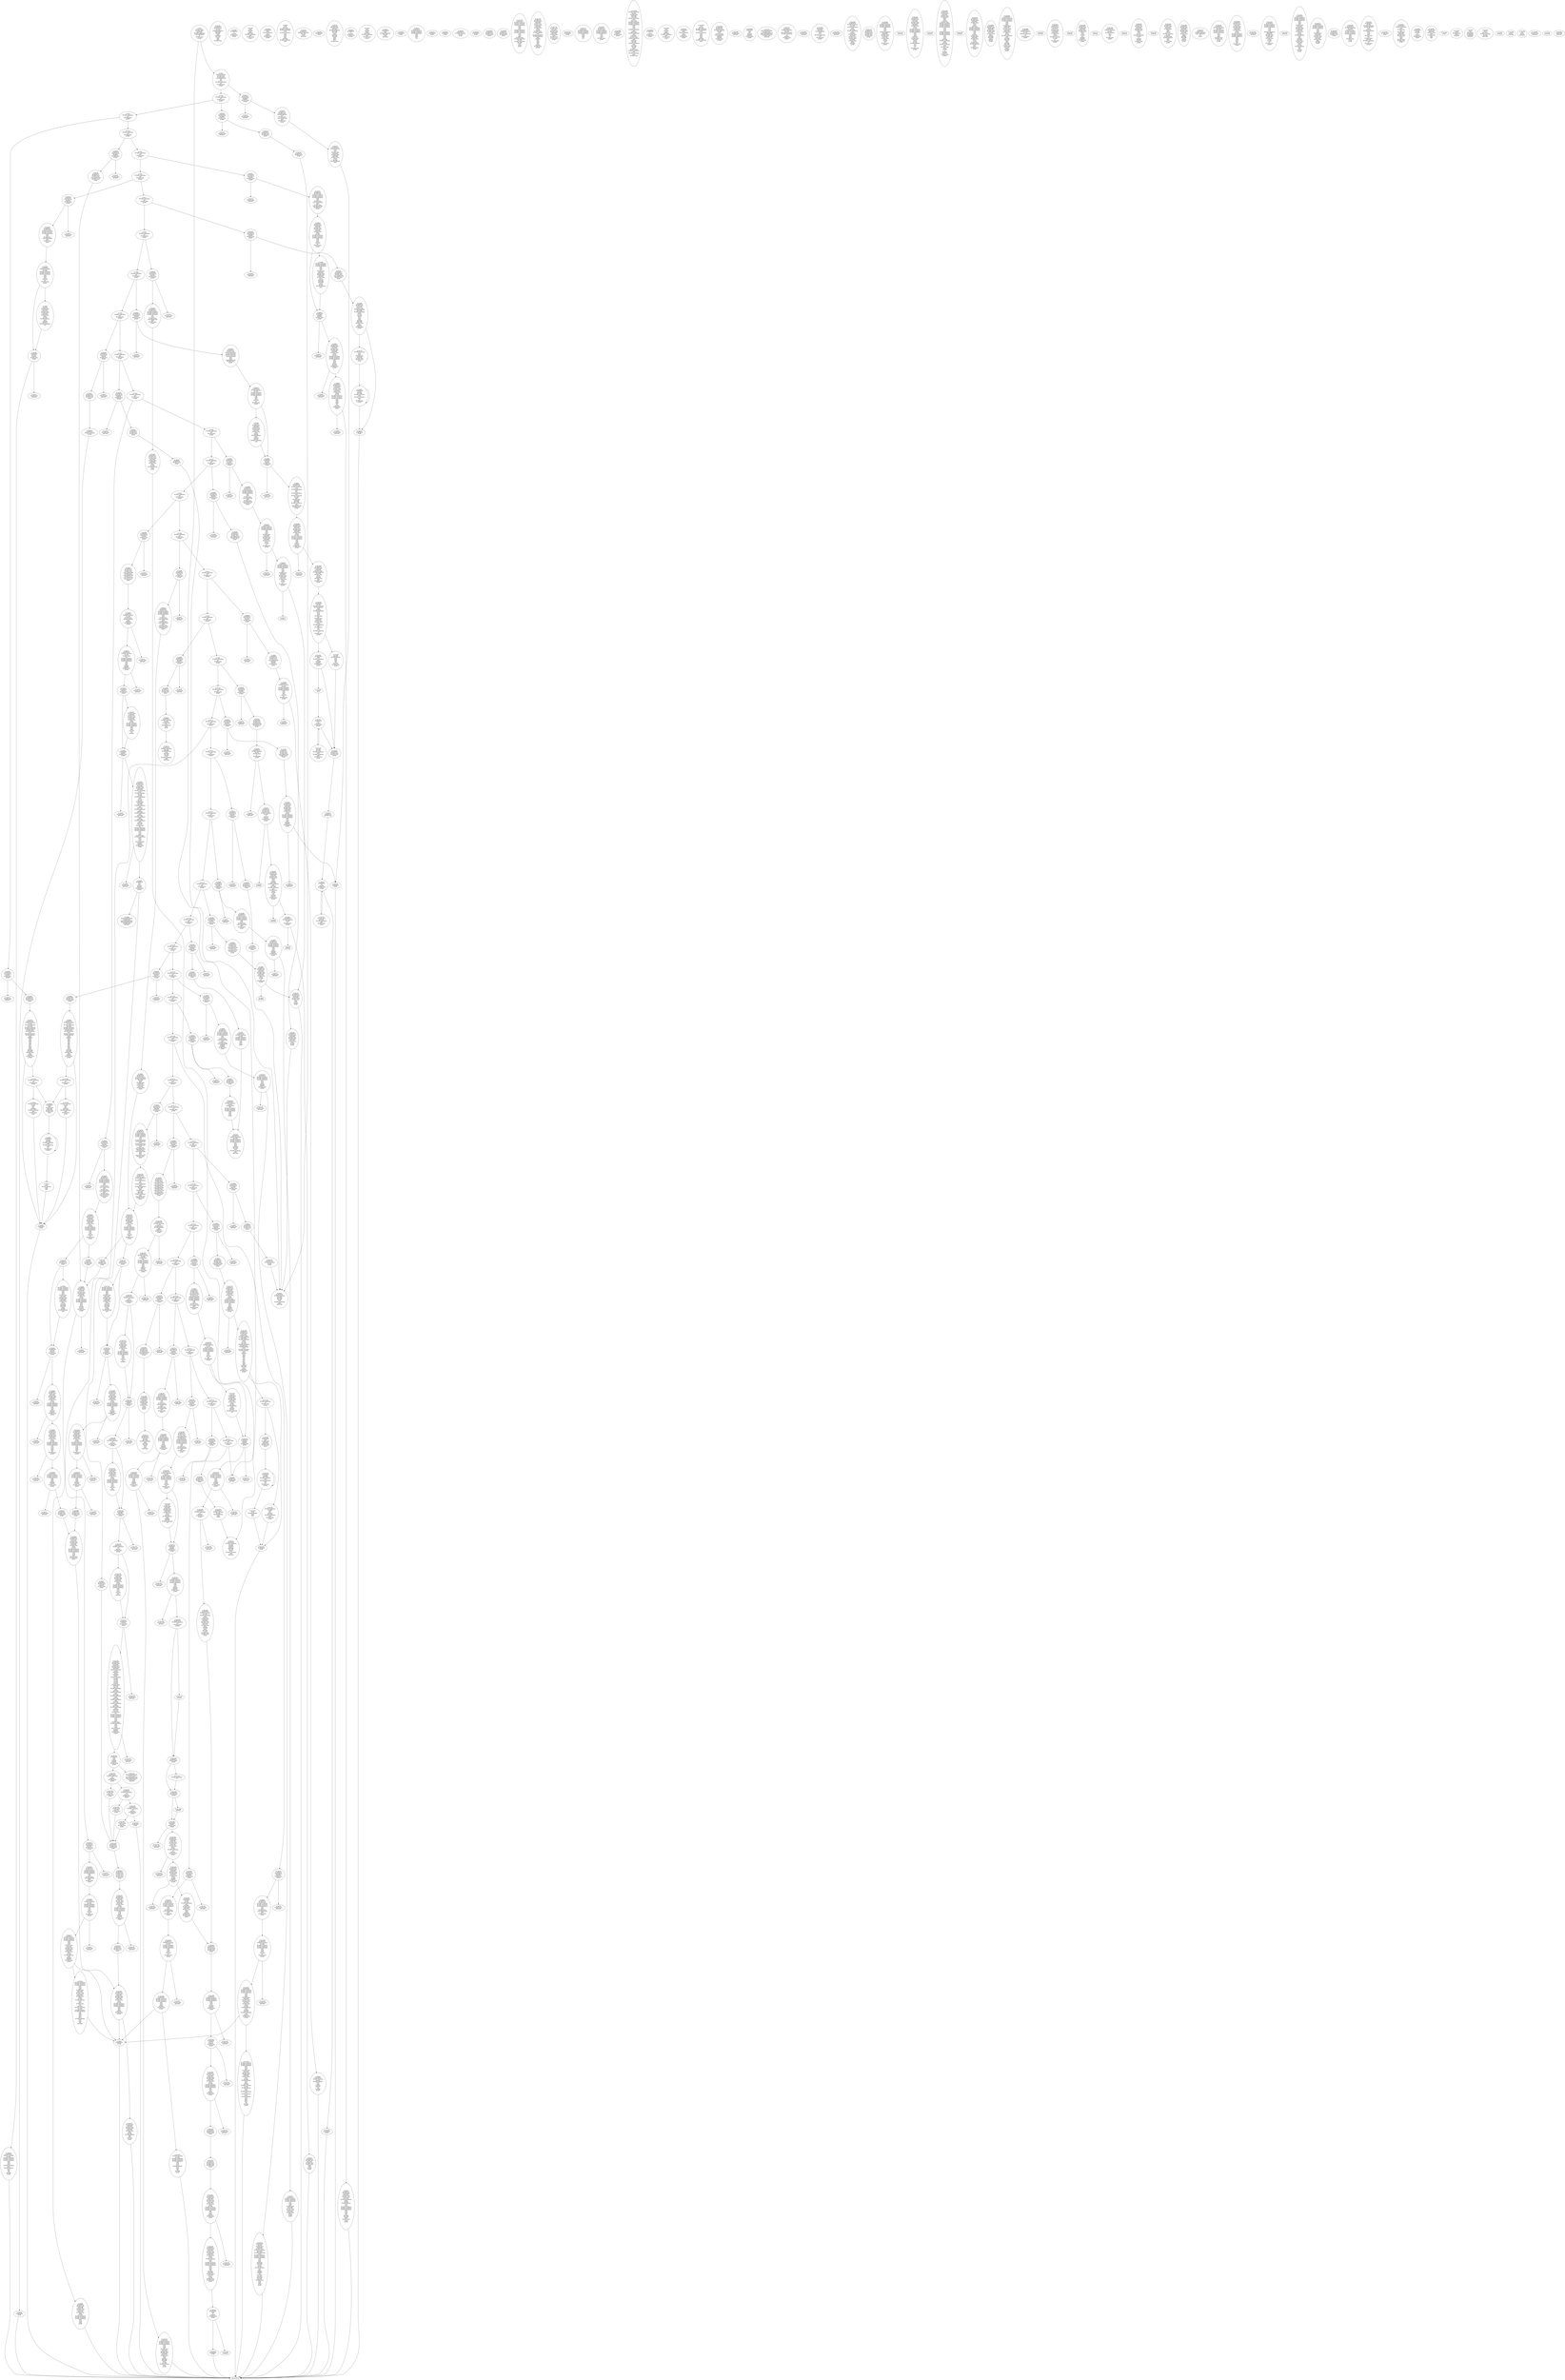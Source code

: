 /* Generated by GvGen v.1.0 (https://www.github.com/stricaud/gvgen) */

digraph G {
compound=true;
   node1 [label="[anywhere]"];
   node2 [label="# 0x0
PUSHX Data
PUSHX Data
MSTORE
PUSHX LogicData
CALLDATASIZE
LT
PUSHX Data
JUMPI
"];
   node3 [label="# 0xd
PUSHX BitData
PUSHX Data
PUSHX Data
CALLDATALOAD
DIV
AND
PUSHX LogicData
EQ
PUSHX Data
JUMPI
"];
   node4 [label="# 0x40
PUSHX LogicData
EQ
PUSHX Data
JUMPI
"];
   node5 [label="# 0x4b
PUSHX LogicData
EQ
PUSHX Data
JUMPI
"];
   node6 [label="# 0x56
PUSHX LogicData
EQ
PUSHX Data
JUMPI
"];
   node7 [label="# 0x61
PUSHX LogicData
EQ
PUSHX Data
JUMPI
"];
   node8 [label="# 0x6c
PUSHX LogicData
EQ
PUSHX Data
JUMPI
"];
   node9 [label="# 0x77
PUSHX LogicData
EQ
PUSHX Data
JUMPI
"];
   node10 [label="# 0x82
PUSHX LogicData
EQ
PUSHX Data
JUMPI
"];
   node11 [label="# 0x8d
PUSHX LogicData
EQ
PUSHX Data
JUMPI
"];
   node12 [label="# 0x98
PUSHX LogicData
EQ
PUSHX Data
JUMPI
"];
   node13 [label="# 0xa3
PUSHX LogicData
EQ
PUSHX Data
JUMPI
"];
   node14 [label="# 0xae
PUSHX LogicData
EQ
PUSHX Data
JUMPI
"];
   node15 [label="# 0xb9
PUSHX LogicData
EQ
PUSHX Data
JUMPI
"];
   node16 [label="# 0xc4
PUSHX LogicData
EQ
PUSHX Data
JUMPI
"];
   node17 [label="# 0xcf
PUSHX LogicData
EQ
PUSHX Data
JUMPI
"];
   node18 [label="# 0xda
PUSHX LogicData
EQ
PUSHX Data
JUMPI
"];
   node19 [label="# 0xe5
PUSHX LogicData
EQ
PUSHX Data
JUMPI
"];
   node20 [label="# 0xf0
PUSHX LogicData
EQ
PUSHX Data
JUMPI
"];
   node21 [label="# 0xfb
PUSHX LogicData
EQ
PUSHX Data
JUMPI
"];
   node22 [label="# 0x106
PUSHX LogicData
EQ
PUSHX Data
JUMPI
"];
   node23 [label="# 0x111
PUSHX LogicData
EQ
PUSHX Data
JUMPI
"];
   node24 [label="# 0x11c
PUSHX LogicData
EQ
PUSHX Data
JUMPI
"];
   node25 [label="# 0x127
PUSHX LogicData
EQ
PUSHX Data
JUMPI
"];
   node26 [label="# 0x132
PUSHX LogicData
EQ
PUSHX Data
JUMPI
"];
   node27 [label="# 0x13d
PUSHX LogicData
EQ
PUSHX Data
JUMPI
"];
   node28 [label="# 0x148
PUSHX LogicData
EQ
PUSHX Data
JUMPI
"];
   node29 [label="# 0x153
PUSHX LogicData
EQ
PUSHX Data
JUMPI
"];
   node30 [label="# 0x15e
PUSHX LogicData
EQ
PUSHX Data
JUMPI
"];
   node31 [label="# 0x169
PUSHX LogicData
EQ
PUSHX Data
JUMPI
"];
   node32 [label="# 0x174
PUSHX LogicData
EQ
PUSHX Data
JUMPI
"];
   node33 [label="# 0x17f
PUSHX LogicData
EQ
PUSHX Data
JUMPI
"];
   node34 [label="# 0x18a
PUSHX LogicData
EQ
PUSHX Data
JUMPI
"];
   node35 [label="# 0x195
PUSHX LogicData
EQ
PUSHX Data
JUMPI
"];
   node36 [label="# 0x1a0
PUSHX LogicData
EQ
PUSHX Data
JUMPI
"];
   node37 [label="# 0x1ab
PUSHX LogicData
EQ
PUSHX Data
JUMPI
"];
   node38 [label="# 0x1b6
PUSHX LogicData
EQ
PUSHX Data
JUMPI
"];
   node39 [label="# 0x1c1
PUSHX LogicData
EQ
PUSHX Data
JUMPI
"];
   node40 [label="# 0x1cc
PUSHX LogicData
EQ
PUSHX Data
JUMPI
"];
   node41 [label="# 0x1d7
PUSHX LogicData
EQ
PUSHX Data
JUMPI
"];
   node42 [label="# 0x1e2
JUMPDEST
PUSHX Data
REVERT
"];
   node43 [label="# 0x1e7
JUMPDEST
CALLVALUE
ISZERO
PUSHX Data
JUMPI
"];
   node44 [label="# 0x1ef
PUSHX Data
REVERT
"];
   node45 [label="# 0x1f3
JUMPDEST
PUSHX Data
PUSHX BitData
NOT
PUSHX Data
CALLDATALOAD
AND
PUSHX Data
JUMP
"];
   node46 [label="# 0x21e
JUMPDEST
PUSHX MemData
MLOAD
ISZERO
ISZERO
MSTORE
MLOAD
SUB
PUSHX ArithData
ADD
RETURN
"];
   node47 [label="# 0x232
JUMPDEST
CALLVALUE
ISZERO
PUSHX Data
JUMPI
"];
   node48 [label="# 0x23a
PUSHX Data
REVERT
"];
   node49 [label="# 0x23e
JUMPDEST
PUSHX Data
PUSHX Data
JUMP
"];
   node50 [label="# 0x247
JUMPDEST
PUSHX MemData
MLOAD
MSTORE
MLOAD
SUB
PUSHX ArithData
ADD
RETURN
"];
   node51 [label="# 0x259
JUMPDEST
CALLVALUE
ISZERO
PUSHX Data
JUMPI
"];
   node52 [label="# 0x261
PUSHX Data
REVERT
"];
   node53 [label="# 0x265
JUMPDEST
PUSHX Data
PUSHX Data
JUMP
"];
   node54 [label="# 0x26e
JUMPDEST
PUSHX Data
MLOAD
PUSHX ArithData
MSTORE
MLOAD
ADD
MSTORE
MLOAD
ADD
ADD
PUSHX Data
"];
   node55 [label="# 0x290
JUMPDEST
LT
ISZERO
PUSHX Data
JUMPI
"];
   node56 [label="# 0x299
ADD
MLOAD
ADD
MSTORE
PUSHX ArithData
ADD
PUSHX Data
JUMP
"];
   node57 [label="# 0x2a8
JUMPDEST
ADD
PUSHX BitData
AND
ISZERO
PUSHX Data
JUMPI
"];
   node58 [label="# 0x2bc
SUB
MLOAD
PUSHX ArithData
PUSHX ArithData
SUB
PUSHX ArithData
EXP
SUB
NOT
AND
MSTORE
PUSHX ArithData
ADD
"];
   node59 [label="# 0x2d5
JUMPDEST
PUSHX MemData
MLOAD
SUB
RETURN
"];
   node60 [label="# 0x2e3
JUMPDEST
CALLVALUE
ISZERO
PUSHX Data
JUMPI
"];
   node61 [label="# 0x2eb
PUSHX Data
REVERT
"];
   node62 [label="# 0x2ef
JUMPDEST
PUSHX Data
PUSHX Data
CALLDATALOAD
PUSHX Data
JUMP
"];
   node63 [label="# 0x2fb
JUMPDEST
PUSHX MemData
MLOAD
PUSHX ArithData
PUSHX ArithData
PUSHX ArithData
EXP
SUB
AND
MSTORE
MLOAD
SUB
PUSHX ArithData
ADD
RETURN
"];
   node64 [label="# 0x317
JUMPDEST
CALLVALUE
ISZERO
PUSHX Data
JUMPI
"];
   node65 [label="# 0x31f
PUSHX Data
REVERT
"];
   node66 [label="# 0x323
JUMPDEST
PUSHX Data
PUSHX ArithData
PUSHX ArithData
PUSHX ArithData
EXP
SUB
PUSHX Data
CALLDATALOAD
AND
PUSHX Data
CALLDATALOAD
PUSHX Data
JUMP
"];
   node67 [label="# 0x33b
JUMPDEST
STOP
"];
   node68 [label="# 0x33d
JUMPDEST
CALLVALUE
ISZERO
PUSHX Data
JUMPI
"];
   node69 [label="# 0x345
PUSHX Data
REVERT
"];
   node70 [label="# 0x349
JUMPDEST
PUSHX Data
PUSHX ArithData
PUSHX ArithData
PUSHX ArithData
EXP
SUB
PUSHX Data
CALLDATALOAD
AND
PUSHX Data
JUMP
"];
   node71 [label="# 0x35e
JUMPDEST
CALLVALUE
ISZERO
PUSHX Data
JUMPI
"];
   node72 [label="# 0x366
PUSHX Data
REVERT
"];
   node73 [label="# 0x36a
JUMPDEST
PUSHX Data
PUSHX Data
CALLDATALOAD
PUSHX Data
JUMP
"];
   node74 [label="# 0x376
JUMPDEST
PUSHX Data
MLOAD
PUSHX ArithData
MSTORE
MLOAD
ADD
MSTORE
MLOAD
ADD
ADD
MUL
PUSHX Data
"];
   node75 [label="# 0x39a
JUMPDEST
LT
ISZERO
PUSHX Data
JUMPI
"];
   node76 [label="# 0x3a3
ADD
MLOAD
ADD
MSTORE
PUSHX ArithData
ADD
PUSHX Data
JUMP
"];
   node77 [label="# 0x3b2
JUMPDEST
ADD
PUSHX MemData
MLOAD
SUB
RETURN
"];
   node78 [label="# 0x3c6
JUMPDEST
CALLVALUE
ISZERO
PUSHX Data
JUMPI
"];
   node79 [label="# 0x3ce
PUSHX Data
REVERT
"];
   node80 [label="# 0x3d2
JUMPDEST
PUSHX Data
PUSHX ArithData
PUSHX ArithData
PUSHX ArithData
EXP
SUB
PUSHX Data
CALLDATALOAD
AND
PUSHX Data
JUMP
"];
   node81 [label="# 0x3e7
JUMPDEST
CALLVALUE
ISZERO
PUSHX Data
JUMPI
"];
   node82 [label="# 0x3ef
PUSHX Data
REVERT
"];
   node83 [label="# 0x3f3
JUMPDEST
PUSHX Data
PUSHX ArithData
CALLDATALOAD
PUSHX ArithData
CALLDATALOAD
ADD
ADD
CALLDATALOAD
PUSHX Data
JUMP
"];
   node84 [label="# 0x40b
JUMPDEST
CALLVALUE
ISZERO
PUSHX Data
JUMPI
"];
   node85 [label="# 0x413
PUSHX Data
REVERT
"];
   node86 [label="# 0x417
JUMPDEST
PUSHX Data
PUSHX Data
JUMP
"];
   node87 [label="# 0x420
JUMPDEST
CALLVALUE
ISZERO
PUSHX Data
JUMPI
"];
   node88 [label="# 0x428
PUSHX Data
REVERT
"];
   node89 [label="# 0x42c
JUMPDEST
PUSHX Data
PUSHX Data
JUMP
"];
   node90 [label="# 0x435
JUMPDEST
CALLVALUE
ISZERO
PUSHX Data
JUMPI
"];
   node91 [label="# 0x43d
PUSHX Data
REVERT
"];
   node92 [label="# 0x441
JUMPDEST
PUSHX Data
PUSHX ArithData
PUSHX ArithData
PUSHX ArithData
EXP
SUB
PUSHX Data
CALLDATALOAD
AND
PUSHX Data
CALLDATALOAD
AND
PUSHX Data
CALLDATALOAD
PUSHX Data
JUMP
"];
   node93 [label="# 0x45f
JUMPDEST
CALLVALUE
ISZERO
PUSHX Data
JUMPI
"];
   node94 [label="# 0x467
PUSHX Data
REVERT
"];
   node95 [label="# 0x46b
JUMPDEST
PUSHX Data
PUSHX ArithData
PUSHX ArithData
PUSHX ArithData
EXP
SUB
PUSHX Data
CALLDATALOAD
AND
PUSHX Data
CALLDATALOAD
PUSHX Data
JUMP
"];
   node96 [label="# 0x483
JUMPDEST
CALLVALUE
ISZERO
PUSHX Data
JUMPI
"];
   node97 [label="# 0x48b
PUSHX Data
REVERT
"];
   node98 [label="# 0x48f
JUMPDEST
PUSHX Data
PUSHX Data
CALLDATALOAD
PUSHX Data
JUMP
"];
   node99 [label="# 0x49b
JUMPDEST
CALLVALUE
ISZERO
PUSHX Data
JUMPI
"];
   node100 [label="# 0x4a3
PUSHX Data
REVERT
"];
   node101 [label="# 0x4a7
JUMPDEST
PUSHX Data
PUSHX Data
CALLDATALOAD
PUSHX Data
CALLDATALOAD
PUSHX Data
CALLDATALOAD
PUSHX Data
JUMP
"];
   node102 [label="# 0x4b9
JUMPDEST
CALLVALUE
ISZERO
PUSHX Data
JUMPI
"];
   node103 [label="# 0x4c1
PUSHX Data
REVERT
"];
   node104 [label="# 0x4c5
JUMPDEST
PUSHX Data
PUSHX ArithData
PUSHX ArithData
PUSHX ArithData
EXP
SUB
PUSHX Data
CALLDATALOAD
AND
PUSHX Data
CALLDATALOAD
AND
PUSHX Data
CALLDATALOAD
PUSHX Data
JUMP
"];
   node105 [label="# 0x4e3
JUMPDEST
CALLVALUE
ISZERO
PUSHX Data
JUMPI
"];
   node106 [label="# 0x4eb
PUSHX Data
REVERT
"];
   node107 [label="# 0x4ef
JUMPDEST
PUSHX Data
PUSHX Data
CALLDATALOAD
ISZERO
ISZERO
PUSHX Data
JUMP
"];
   node108 [label="# 0x4fd
JUMPDEST
CALLVALUE
ISZERO
PUSHX Data
JUMPI
"];
   node109 [label="# 0x505
PUSHX Data
REVERT
"];
   node110 [label="# 0x509
JUMPDEST
PUSHX Data
PUSHX Data
JUMP
"];
   node111 [label="# 0x512
JUMPDEST
PUSHX MemData
MLOAD
PUSHX BitData
AND
MSTORE
MLOAD
SUB
PUSHX ArithData
ADD
RETURN
"];
   node112 [label="# 0x529
JUMPDEST
CALLVALUE
ISZERO
PUSHX Data
JUMPI
"];
   node113 [label="# 0x531
PUSHX Data
REVERT
"];
   node114 [label="# 0x535
JUMPDEST
PUSHX Data
PUSHX Data
CALLDATALOAD
PUSHX Data
JUMP
"];
   node115 [label="# 0x541
JUMPDEST
CALLVALUE
ISZERO
PUSHX Data
JUMPI
"];
   node116 [label="# 0x549
PUSHX Data
REVERT
"];
   node117 [label="# 0x54d
JUMPDEST
PUSHX Data
PUSHX Data
CALLDATALOAD
PUSHX Data
JUMP
"];
   node118 [label="# 0x559
JUMPDEST
CALLVALUE
ISZERO
PUSHX Data
JUMPI
"];
   node119 [label="# 0x561
PUSHX Data
REVERT
"];
   node120 [label="# 0x565
JUMPDEST
PUSHX Data
PUSHX ArithData
PUSHX ArithData
PUSHX ArithData
EXP
SUB
PUSHX Data
CALLDATALOAD
AND
PUSHX Data
JUMP
"];
   node121 [label="# 0x57a
JUMPDEST
CALLVALUE
ISZERO
PUSHX Data
JUMPI
"];
   node122 [label="# 0x582
PUSHX Data
REVERT
"];
   node123 [label="# 0x586
JUMPDEST
PUSHX Data
PUSHX Data
JUMP
"];
   node124 [label="# 0x58f
JUMPDEST
CALLVALUE
ISZERO
PUSHX Data
JUMPI
"];
   node125 [label="# 0x597
PUSHX Data
REVERT
"];
   node126 [label="# 0x59b
JUMPDEST
PUSHX Data
PUSHX ArithData
PUSHX ArithData
PUSHX ArithData
EXP
SUB
PUSHX Data
CALLDATALOAD
AND
PUSHX Data
JUMP
"];
   node127 [label="# 0x5b0
JUMPDEST
CALLVALUE
ISZERO
PUSHX Data
JUMPI
"];
   node128 [label="# 0x5b8
PUSHX Data
REVERT
"];
   node129 [label="# 0x5bc
JUMPDEST
PUSHX Data
PUSHX Data
CALLDATALOAD
PUSHX Data
CALLDATALOAD
PUSHX Data
JUMP
"];
   node130 [label="# 0x5cb
JUMPDEST
CALLVALUE
ISZERO
PUSHX Data
JUMPI
"];
   node131 [label="# 0x5d3
PUSHX Data
REVERT
"];
   node132 [label="# 0x5d7
JUMPDEST
PUSHX Data
PUSHX Data
JUMP
"];
   node133 [label="# 0x5e0
JUMPDEST
CALLVALUE
ISZERO
PUSHX Data
JUMPI
"];
   node134 [label="# 0x5e8
PUSHX Data
REVERT
"];
   node135 [label="# 0x5ec
JUMPDEST
PUSHX Data
PUSHX Data
JUMP
"];
   node136 [label="# 0x5f5
JUMPDEST
CALLVALUE
ISZERO
PUSHX Data
JUMPI
"];
   node137 [label="# 0x5fd
PUSHX Data
REVERT
"];
   node138 [label="# 0x601
JUMPDEST
PUSHX Data
PUSHX ArithData
PUSHX ArithData
PUSHX ArithData
EXP
SUB
PUSHX Data
CALLDATALOAD
AND
PUSHX Data
CALLDATALOAD
ISZERO
ISZERO
PUSHX Data
JUMP
"];
   node139 [label="# 0x61b
JUMPDEST
CALLVALUE
ISZERO
PUSHX Data
JUMPI
"];
   node140 [label="# 0x623
PUSHX Data
REVERT
"];
   node141 [label="# 0x627
JUMPDEST
PUSHX Data
PUSHX Data
JUMP
"];
   node142 [label="# 0x630
JUMPDEST
CALLVALUE
ISZERO
PUSHX Data
JUMPI
"];
   node143 [label="# 0x638
PUSHX Data
REVERT
"];
   node144 [label="# 0x63c
JUMPDEST
PUSHX Data
PUSHX ArithData
PUSHX ArithData
PUSHX ArithData
EXP
SUB
PUSHX Data
CALLDATALOAD
AND
PUSHX Data
JUMP
"];
   node145 [label="# 0x651
JUMPDEST
CALLVALUE
ISZERO
PUSHX Data
JUMPI
"];
   node146 [label="# 0x659
PUSHX Data
REVERT
"];
   node147 [label="# 0x65d
JUMPDEST
PUSHX Data
PUSHX ArithData
PUSHX ArithData
PUSHX ArithData
EXP
SUB
PUSHX ArithData
CALLDATALOAD
AND
PUSHX ArithData
CALLDATALOAD
AND
PUSHX Data
CALLDATALOAD
PUSHX Data
CALLDATALOAD
ADD
ADD
CALLDATALOAD
PUSHX Data
JUMP
"];
   node148 [label="# 0x68a
JUMPDEST
CALLVALUE
ISZERO
PUSHX Data
JUMPI
"];
   node149 [label="# 0x692
PUSHX Data
REVERT
"];
   node150 [label="# 0x696
JUMPDEST
PUSHX Data
PUSHX Data
CALLDATALOAD
PUSHX Data
CALLDATALOAD
PUSHX Data
CALLDATALOAD
PUSHX Data
CALLDATALOAD
PUSHX Data
CALLDATALOAD
PUSHX Data
JUMP
"];
   node151 [label="# 0x6ae
JUMPDEST
CALLVALUE
ISZERO
PUSHX Data
JUMPI
"];
   node152 [label="# 0x6b6
PUSHX Data
REVERT
"];
   node153 [label="# 0x6ba
JUMPDEST
PUSHX Data
PUSHX Data
JUMP
"];
   node154 [label="# 0x6c3
JUMPDEST
CALLVALUE
ISZERO
PUSHX Data
JUMPI
"];
   node155 [label="# 0x6cb
PUSHX Data
REVERT
"];
   node156 [label="# 0x6cf
JUMPDEST
PUSHX Data
PUSHX Data
CALLDATALOAD
PUSHX Data
JUMP
"];
   node157 [label="# 0x6db
JUMPDEST
CALLVALUE
ISZERO
PUSHX Data
JUMPI
"];
   node158 [label="# 0x6e3
PUSHX Data
REVERT
"];
   node159 [label="# 0x6e7
JUMPDEST
PUSHX Data
PUSHX Data
CALLDATALOAD
PUSHX Data
CALLDATALOAD
PUSHX ArithData
PUSHX ArithData
PUSHX ArithData
EXP
SUB
PUSHX Data
CALLDATALOAD
AND
PUSHX Data
JUMP
"];
   node160 [label="# 0x702
JUMPDEST
CALLVALUE
ISZERO
PUSHX Data
JUMPI
"];
   node161 [label="# 0x70a
PUSHX Data
REVERT
"];
   node162 [label="# 0x70e
JUMPDEST
PUSHX Data
PUSHX Data
CALLDATALOAD
PUSHX Data
JUMP
"];
   node163 [label="# 0x71a
JUMPDEST
PUSHX Data
MLOAD
MSTORE
PUSHX ArithData
ADD
MSTORE
MLOAD
SUB
ADD
RETURN
"];
   node164 [label="# 0x733
JUMPDEST
CALLVALUE
ISZERO
PUSHX Data
JUMPI
"];
   node165 [label="# 0x73b
PUSHX Data
REVERT
"];
   node166 [label="# 0x73f
JUMPDEST
PUSHX Data
PUSHX ArithData
PUSHX ArithData
PUSHX ArithData
EXP
SUB
PUSHX Data
CALLDATALOAD
AND
PUSHX Data
CALLDATALOAD
AND
PUSHX Data
JUMP
"];
   node167 [label="# 0x75a
JUMPDEST
CALLVALUE
ISZERO
PUSHX Data
JUMPI
"];
   node168 [label="# 0x762
PUSHX Data
REVERT
"];
   node169 [label="# 0x766
JUMPDEST
PUSHX Data
PUSHX Data
CALLDATALOAD
PUSHX Data
CALLDATALOAD
PUSHX ArithData
PUSHX ArithData
PUSHX ArithData
EXP
SUB
PUSHX Data
CALLDATALOAD
AND
PUSHX Data
JUMP
"];
   node170 [label="# 0x781
JUMPDEST
CALLVALUE
ISZERO
PUSHX Data
JUMPI
"];
   node171 [label="# 0x789
PUSHX Data
REVERT
"];
   node172 [label="# 0x78d
JUMPDEST
PUSHX Data
PUSHX Data
JUMP
"];
   node173 [label="# 0x796
JUMPDEST
CALLVALUE
ISZERO
PUSHX Data
JUMPI
"];
   node174 [label="# 0x79e
PUSHX Data
REVERT
"];
   node175 [label="# 0x7a2
JUMPDEST
PUSHX Data
PUSHX ArithData
PUSHX ArithData
PUSHX ArithData
EXP
SUB
PUSHX Data
CALLDATALOAD
AND
PUSHX Data
JUMP
"];
   node176 [label="# 0x7b7
JUMPDEST
PUSHX BitData
NOT
AND
PUSHX Data
MSTORE
PUSHX Data
MSTORE
PUSHX Data
SHA3
SLOAD
PUSHX BitData
AND
"];
   node177 [label="# 0x7ea
JUMPDEST
JUMP
"];
   node178 [label="# 0x7ef
JUMPDEST
PUSHX Data
JUMP
"];
   node179 [label="# 0x7f5
JUMPDEST
PUSHX StorData
SLOAD
PUSHX MemData
MLOAD
PUSHX ArithData
PUSHX ArithData
PUSHX Data
PUSHX BitData
NOT
PUSHX ArithData
PUSHX BitData
AND
ISZERO
MUL
ADD
AND
DIV
ADD
DIV
MUL
ADD
ADD
MSTORE
MSTORE
PUSHX Data
ADD
ISZERO
PUSHX Data
JUMPI
"];
   node180 [label="# 0x83b
PUSHX LogicData
LT
PUSHX Data
JUMPI
"];
   node181 [label="# 0x843
PUSHX ArithData
SLOAD
DIV
MUL
MSTORE
PUSHX ArithData
ADD
PUSHX Data
JUMP
"];
   node182 [label="# 0x856
JUMPDEST
ADD
PUSHX Data
MSTORE
PUSHX Data
PUSHX Data
SHA3
"];
   node183 [label="# 0x864
JUMPDEST
SLOAD
MSTORE
PUSHX ArithData
ADD
PUSHX ArithData
ADD
GT
PUSHX Data
JUMPI
"];
   node184 [label="# 0x878
SUB
PUSHX BitData
AND
ADD
"];
   node185 [label="# 0x881
JUMPDEST
JUMP
"];
   node186 [label="# 0x88b
JUMPDEST
PUSHX Data
MSTORE
PUSHX Data
PUSHX Data
MSTORE
PUSHX Data
SHA3
SLOAD
PUSHX ArithData
PUSHX ArithData
PUSHX ArithData
EXP
SUB
AND
ISZERO
ISZERO
PUSHX Data
JUMPI
"];
   node187 [label="# 0x8ac
PUSHX Data
REVERT
"];
   node188 [label="# 0x8b0
JUMPDEST
PUSHX Data
MSTORE
PUSHX Data
PUSHX Data
MSTORE
PUSHX Data
SHA3
SLOAD
PUSHX ArithData
PUSHX ArithData
PUSHX ArithData
EXP
SUB
AND
JUMP
"];
   node189 [label="# 0x8cd
JUMPDEST
PUSHX Data
MSTORE
PUSHX Data
PUSHX Data
MSTORE
PUSHX Data
SHA3
SLOAD
PUSHX ArithData
PUSHX ArithData
PUSHX ArithData
EXP
SUB
AND
CALLER
EQ
PUSHX Data
JUMPI
"];
   node190 [label="# 0x8f0
PUSHX ArithData
PUSHX ArithData
PUSHX ArithData
EXP
SUB
AND
PUSHX Data
MSTORE
PUSHX Data
PUSHX Data
MSTORE
PUSHX Data
SHA3
CALLER
MSTORE
MSTORE
SHA3
SLOAD
PUSHX BitData
AND
"];
   node191 [label="# 0x918
JUMPDEST
ISZERO
ISZERO
PUSHX Data
JUMPI
"];
   node192 [label="# 0x91f
PUSHX Data
REVERT
"];
   node193 [label="# 0x923
JUMPDEST
PUSHX Data
MSTORE
PUSHX Data
PUSHX Data
MSTORE
PUSHX Data
SHA3
SLOAD
PUSHX ArithData
PUSHX ArithData
PUSHX ArithData
EXP
SUB
AND
ISZERO
ISZERO
PUSHX Data
JUMPI
"];
   node194 [label="# 0x944
PUSHX Data
REVERT
"];
   node195 [label="# 0x948
JUMPDEST
PUSHX Data
MSTORE
PUSHX Data
PUSHX Data
MSTORE
PUSHX Data
SHA3
SLOAD
PUSHX ArithData
PUSHX ArithData
PUSHX ArithData
EXP
SUB
AND
AND
EQ
ISZERO
PUSHX Data
JUMPI
"];
   node196 [label="# 0x96e
PUSHX Data
REVERT
"];
   node197 [label="# 0x972
JUMPDEST
PUSHX Data
MSTORE
PUSHX Data
PUSHX Data
MSTORE
PUSHX MemData
SHA3
SLOAD
PUSHX BitData
NOT
AND
PUSHX ArithData
PUSHX ArithData
PUSHX ArithData
EXP
SUB
AND
OR
SSTORE
MLOAD
AND
PUSHX Data
LOGX
JUMP
"];
   node198 [label="# 0x9de
JUMPDEST
PUSHX StorData
SLOAD
PUSHX ArithData
PUSHX ArithData
PUSHX ArithData
EXP
SUB
AND
CALLER
EQ
PUSHX Data
JUMPI
"];
   node199 [label="# 0x9f2
CALLER
PUSHX Data
MSTORE
PUSHX Data
PUSHX Data
MSTORE
PUSHX Data
SHA3
SLOAD
PUSHX BitData
AND
ISZERO
ISZERO
PUSHX LogicData
EQ
"];
   node200 [label="# 0xa0b
JUMPDEST
ISZERO
ISZERO
PUSHX Data
JUMPI
"];
   node201 [label="# 0xa12
PUSHX Data
REVERT
"];
   node202 [label="# 0xa16
JUMPDEST
PUSHX StorData
SLOAD
PUSHX ArithData
PUSHX ArithData
PUSHX ArithData
EXP
SUB
AND
PUSHX ArithData
MUL
PUSHX BitData
NOT
AND
OR
SSTORE
JUMP
"];
   node203 [label="# 0xa4b
JUMPDEST
PUSHX Data
MSTORE
PUSHX Data
PUSHX ArithData
MSTORE
PUSHX MemData
SHA3
SLOAD
MLOAD
MUL
ADD
ADD
MSTORE
MSTORE
PUSHX Data
ADD
ISZERO
PUSHX Data
JUMPI
"];
   node204 [label="# 0xa7d
PUSHX ArithData
MUL
ADD
PUSHX Data
MSTORE
PUSHX Data
PUSHX Data
SHA3
"];
   node205 [label="# 0xa8d
JUMPDEST
SLOAD
MSTORE
PUSHX ArithData
ADD
PUSHX ArithData
ADD
GT
PUSHX Data
JUMPI
"];
   node206 [label="# 0xaa1
JUMPDEST
JUMP
"];
   node207 [label="# 0xaad
JUMPDEST
PUSHX Data
PUSHX Data
MSTORE
PUSHX Data
MSTORE
PUSHX Data
SHA3
SLOAD
PUSHX BitData
AND
JUMP
"];
   node208 [label="# 0xac2
JUMPDEST
PUSHX StorData
SLOAD
PUSHX ArithData
PUSHX ArithData
PUSHX ArithData
EXP
SUB
AND
CALLER
EQ
PUSHX Data
JUMPI
"];
   node209 [label="# 0xad6
CALLER
PUSHX Data
MSTORE
PUSHX Data
PUSHX Data
MSTORE
PUSHX Data
SHA3
SLOAD
PUSHX BitData
AND
ISZERO
ISZERO
PUSHX LogicData
EQ
"];
   node210 [label="# 0xaef
JUMPDEST
ISZERO
ISZERO
PUSHX Data
JUMPI
"];
   node211 [label="# 0xaf6
PUSHX Data
REVERT
"];
   node212 [label="# 0xafa
JUMPDEST
PUSHX Data
PUSHX ArithData
ADD
PUSHX ArithData
DIV
MUL
PUSHX ArithData
ADD
PUSHX MemData
MLOAD
ADD
PUSHX Data
MSTORE
MSTORE
PUSHX ArithData
ADD
CALLDATACOPY
PUSHX Data
JUMP
"];
   node213 [label="# 0xb34
JUMPDEST
JUMP
"];
   node214 [label="# 0xb39
JUMPDEST
PUSHX StorData
SLOAD
"];
   node215 [label="# 0xb3d
JUMPDEST
JUMP
"];
   node216 [label="# 0xb40
JUMPDEST
PUSHX Data
JUMP
"];
   node217 [label="# 0xb45
JUMPDEST
PUSHX Data
MSTORE
PUSHX Data
PUSHX Data
MSTORE
PUSHX Data
SHA3
SLOAD
PUSHX ArithData
PUSHX ArithData
PUSHX ArithData
EXP
SUB
AND
CALLER
EQ
PUSHX Data
JUMPI
"];
   node218 [label="# 0xb68
CALLER
PUSHX Data
PUSHX Data
JUMP
"];
   node219 [label="# 0xb72
JUMPDEST
PUSHX ArithData
PUSHX ArithData
PUSHX ArithData
EXP
SUB
AND
EQ
"];
   node220 [label="# 0xb7d
JUMPDEST
PUSHX Data
JUMPI
"];
   node221 [label="# 0xb83
PUSHX ArithData
PUSHX ArithData
PUSHX ArithData
EXP
SUB
AND
PUSHX Data
MSTORE
PUSHX Data
PUSHX Data
MSTORE
PUSHX Data
SHA3
CALLER
MSTORE
MSTORE
SHA3
SLOAD
PUSHX BitData
AND
"];
   node222 [label="# 0xbab
JUMPDEST
ISZERO
ISZERO
PUSHX Data
JUMPI
"];
   node223 [label="# 0xbb2
PUSHX Data
REVERT
"];
   node224 [label="# 0xbb6
JUMPDEST
PUSHX Data
MSTORE
PUSHX Data
PUSHX Data
MSTORE
PUSHX Data
SHA3
SLOAD
PUSHX ArithData
PUSHX ArithData
PUSHX ArithData
EXP
SUB
AND
ISZERO
ISZERO
PUSHX Data
JUMPI
"];
   node225 [label="# 0xbd7
PUSHX Data
REVERT
"];
   node226 [label="# 0xbdb
JUMPDEST
PUSHX Data
MSTORE
PUSHX Data
PUSHX Data
MSTORE
PUSHX Data
SHA3
SLOAD
PUSHX ArithData
PUSHX ArithData
PUSHX ArithData
EXP
SUB
AND
AND
EQ
PUSHX Data
JUMPI
"];
   node227 [label="# 0xc00
PUSHX Data
REVERT
"];
   node228 [label="# 0xc04
JUMPDEST
PUSHX ArithData
PUSHX ArithData
PUSHX ArithData
EXP
SUB
AND
ISZERO
ISZERO
PUSHX Data
JUMPI
"];
   node229 [label="# 0xc15
PUSHX Data
REVERT
"];
   node230 [label="# 0xc19
JUMPDEST
PUSHX Data
PUSHX Data
JUMP
"];
   node231 [label="# 0xc23
JUMPDEST
JUMP
"];
   node232 [label="# 0xc2c
JUMPDEST
PUSHX ArithData
PUSHX ArithData
PUSHX ArithData
EXP
SUB
AND
PUSHX Data
MSTORE
PUSHX Data
PUSHX Data
MSTORE
PUSHX Data
SHA3
SLOAD
LT
PUSHX Data
JUMPI
"];
   node233 [label="# 0xc4c
PUSHX Data
REVERT
"];
   node234 [label="# 0xc50
JUMPDEST
PUSHX ArithData
PUSHX ArithData
PUSHX ArithData
EXP
SUB
AND
PUSHX Data
MSTORE
PUSHX Data
PUSHX Data
MSTORE
PUSHX Data
SHA3
SLOAD
LT
PUSHX Data
JUMPI
"];
   node235 [label="# 0xc73
INVALID
"];
   node236 [label="# 0xc74
JUMPDEST
PUSHX Data
MSTORE
PUSHX Data
PUSHX Data
SHA3
ADD
SLOAD
JUMP
"];
   node237 [label="# 0xc87
JUMPDEST
PUSHX Data
MSTORE
PUSHX Data
PUSHX Data
MSTORE
PUSHX Data
SHA3
SLOAD
JUMP
"];
   node238 [label="# 0xc99
JUMPDEST
PUSHX StorData
SLOAD
PUSHX Data
PUSHX BitData
AND
ISZERO
PUSHX Data
JUMPI
"];
   node239 [label="# 0xcaa
PUSHX Data
REVERT
"];
   node240 [label="# 0xcae
JUMPDEST
PUSHX StorData
SLOAD
PUSHX Data
DIV
PUSHX ArithData
PUSHX ArithData
PUSHX ArithData
EXP
SUB
AND
ISZERO
ISZERO
PUSHX Data
JUMPI
"];
   node241 [label="# 0xcc6
PUSHX Data
REVERT
"];
   node242 [label="# 0xcca
JUMPDEST
ISZERO
PUSHX Data
JUMPI
"];
   node243 [label="# 0xcd2
PUSHX Data
MSTORE
PUSHX Data
PUSHX Data
MSTORE
PUSHX Data
SHA3
SLOAD
PUSHX ArithData
PUSHX ArithData
PUSHX ArithData
EXP
SUB
AND
CALLER
EQ
ISZERO
"];
   node244 [label="# 0xcee
JUMPDEST
ISZERO
PUSHX Data
JUMPI
"];
   node245 [label="# 0xcf4
PUSHX Data
REVERT
"];
   node246 [label="# 0xcf8
JUMPDEST
PUSHX Data
MSTORE
PUSHX Data
PUSHX Data
MSTORE
PUSHX MemData
SHA3
PUSHX StorData
SLOAD
SLOAD
PUSHX ArithData
ADD
SLOAD
MLOAD
PUSHX Data
MSTORE
CALLER
PUSHX ArithData
ADD
MSTORE
PUSHX ArithData
ADD
MSTORE
PUSHX ArithData
ADD
MSTORE
PUSHX ArithData
ADD
MSTORE
PUSHX ArithData
ADD
MSTORE
MLOAD
PUSHX Data
DIV
PUSHX ArithData
PUSHX ArithData
PUSHX ArithData
EXP
SUB
AND
PUSHX Data
PUSHX ArithData
ADD
SUB
ADD
EXTCODESIZE
ISZERO
ISZERO
PUSHX Data
JUMPI
"];
   node247 [label="# 0xd8f
PUSHX Data
REVERT
"];
   node248 [label="# 0xd93
JUMPDEST
GAS
CALL
ISZERO
ISZERO
PUSHX Data
JUMPI
"];
   node249 [label="# 0xd9e
RETURNDATASIZE
PUSHX Data
RETURNDATACOPY
RETURNDATASIZE
PUSHX Data
REVERT
"];
   node250 [label="# 0xda7
JUMPDEST
PUSHX Data
CALLER
PUSHX Data
JUMP
"];
   node251 [label="# 0xdb5
JUMPDEST
JUMP
"];
   node252 [label="# 0xdbc
JUMPDEST
PUSHX Data
PUSHX ArithData
PUSHX MemData
MLOAD
ADD
PUSHX Data
MSTORE
PUSHX Data
MSTORE
PUSHX Data
JUMP
"];
   node253 [label="# 0xdd8
JUMPDEST
PUSHX StorData
SLOAD
PUSHX ArithData
PUSHX ArithData
PUSHX ArithData
EXP
SUB
AND
CALLER
EQ
PUSHX Data
JUMPI
"];
   node254 [label="# 0xdeb
PUSHX Data
REVERT
"];
   node255 [label="# 0xdef
JUMPDEST
PUSHX StorData
SLOAD
PUSHX BitData
NOT
AND
ISZERO
ISZERO
OR
SSTORE
JUMP
"];
   node256 [label="# 0xe02
JUMPDEST
PUSHX StorData
SLOAD
PUSHX Data
DIV
PUSHX BitData
AND
JUMP
"];
   node257 [label="# 0xe24
JUMPDEST
PUSHX StorData
SLOAD
PUSHX Data
LT
PUSHX Data
JUMPI
"];
   node258 [label="# 0xe31
PUSHX Data
REVERT
"];
   node259 [label="# 0xe35
JUMPDEST
PUSHX Data
PUSHX Data
PUSHX StorData
SLOAD
LT
ISZERO
ISZERO
PUSHX Data
JUMPI
"];
   node260 [label="# 0xe48
INVALID
"];
   node261 [label="# 0xe49
JUMPDEST
PUSHX Data
MSTORE
PUSHX Data
PUSHX Data
SHA3
ADD
SLOAD
MSTORE
PUSHX ArithData
ADD
MSTORE
PUSHX ArithData
ADD
PUSHX Data
SHA3
SLOAD
EQ
ISZERO
ISZERO
PUSHX Data
JUMPI
"];
   node262 [label="# 0xe6b
INVALID
"];
   node263 [label="# 0xe6c
JUMPDEST
PUSHX StorData
SLOAD
LT
PUSHX Data
JUMPI
"];
   node264 [label="# 0xe79
INVALID
"];
   node265 [label="# 0xe7a
JUMPDEST
PUSHX Data
MSTORE
PUSHX Data
PUSHX Data
SHA3
ADD
SLOAD
JUMP
"];
   node266 [label="# 0xe8c
JUMPDEST
PUSHX Data
MSTORE
PUSHX Data
PUSHX Data
MSTORE
PUSHX Data
SHA3
SLOAD
PUSHX ArithData
PUSHX ArithData
PUSHX ArithData
EXP
SUB
AND
ISZERO
ISZERO
PUSHX Data
JUMPI
"];
   node267 [label="# 0xeac
PUSHX Data
REVERT
"];
   node268 [label="# 0xeb0
JUMPDEST
PUSHX StorData
SLOAD
PUSHX ArithData
PUSHX ArithData
PUSHX ArithData
EXP
SUB
AND
CALLER
EQ
PUSHX Data
JUMPI
"];
   node269 [label="# 0xec3
PUSHX Data
REVERT
"];
   node270 [label="# 0xec7
JUMPDEST
PUSHX ArithData
PUSHX ArithData
PUSHX ArithData
EXP
SUB
AND
PUSHX Data
MSTORE
PUSHX Data
PUSHX Data
MSTORE
PUSHX Data
SHA3
SLOAD
PUSHX BitData
AND
ISZERO
ISZERO
PUSHX Data
JUMPI
"];
   node271 [label="# 0xeea
PUSHX ArithData
PUSHX ArithData
PUSHX ArithData
EXP
SUB
AND
PUSHX Data
MSTORE
PUSHX Data
PUSHX Data
MSTORE
PUSHX Data
SHA3
SLOAD
PUSHX BitData
NOT
AND
PUSHX Data
OR
SSTORE
PUSHX StorData
SLOAD
PUSHX BitData
PUSHX ArithData
DIV
AND
ADD
AND
MUL
PUSHX BitData
NOT
AND
OR
SSTORE
"];
   node272 [label="# 0xf5a
JUMPDEST
JUMP
"];
   node273 [label="# 0xf5d
JUMPDEST
PUSHX Data
JUMP
"];
   node274 [label="# 0xf62
JUMPDEST
PUSHX Data
PUSHX ArithData
PUSHX ArithData
PUSHX ArithData
EXP
SUB
AND
ISZERO
ISZERO
PUSHX Data
JUMPI
"];
   node275 [label="# 0xf75
PUSHX Data
REVERT
"];
   node276 [label="# 0xf79
JUMPDEST
PUSHX ArithData
PUSHX ArithData
PUSHX ArithData
EXP
SUB
AND
PUSHX Data
MSTORE
PUSHX Data
PUSHX Data
MSTORE
PUSHX Data
SHA3
SLOAD
JUMP
"];
   node277 [label="# 0xf95
JUMPDEST
PUSHX Data
MSTORE
PUSHX Data
PUSHX Data
MSTORE
PUSHX Data
SHA3
SLOAD
LT
PUSHX Data
JUMPI
"];
   node278 [label="# 0xfae
INVALID
"];
   node279 [label="# 0xfaf
JUMPDEST
PUSHX StorData
SLOAD
PUSHX ArithData
PUSHX ArithData
PUSHX ArithData
EXP
SUB
AND
JUMP
"];
   node280 [label="# 0xfbe
JUMPDEST
PUSHX StorData
SLOAD
PUSHX MemData
MLOAD
PUSHX ArithData
PUSHX ArithData
PUSHX Data
PUSHX BitData
NOT
PUSHX ArithData
PUSHX BitData
AND
ISZERO
MUL
ADD
AND
DIV
ADD
DIV
MUL
ADD
ADD
MSTORE
MSTORE
PUSHX Data
ADD
ISZERO
PUSHX Data
JUMPI
"];
   node281 [label="# 0x1004
PUSHX LogicData
LT
PUSHX Data
JUMPI
"];
   node282 [label="# 0x100c
PUSHX ArithData
SLOAD
DIV
MUL
MSTORE
PUSHX ArithData
ADD
PUSHX Data
JUMP
"];
   node283 [label="# 0x101f
JUMPDEST
PUSHX ArithData
PUSHX ArithData
PUSHX ArithData
EXP
SUB
AND
ISZERO
ISZERO
PUSHX Data
JUMPI
"];
   node284 [label="# 0x1030
PUSHX Data
REVERT
"];
   node285 [label="# 0x1034
JUMPDEST
CALLER
PUSHX Data
MSTORE
PUSHX Data
PUSHX ArithData
MSTORE
PUSHX MemData
SHA3
PUSHX ArithData
PUSHX ArithData
PUSHX ArithData
EXP
SUB
AND
MSTORE
MSTORE
SHA3
SLOAD
PUSHX BitData
NOT
AND
ISZERO
ISZERO
OR
SSTORE
MLOAD
MSTORE
MLOAD
PUSHX Data
SUB
ADD
LOGX
JUMP
"];
   node286 [label="# 0x10a2
JUMPDEST
PUSHX StorData
SLOAD
PUSHX Data
DIV
PUSHX ArithData
PUSHX ArithData
PUSHX ArithData
EXP
SUB
AND
JUMP
"];
   node287 [label="# 0x10b6
JUMPDEST
PUSHX StorData
SLOAD
PUSHX ArithData
PUSHX ArithData
PUSHX ArithData
EXP
SUB
AND
CALLER
EQ
PUSHX Data
JUMPI
"];
   node288 [label="# 0x10c9
PUSHX Data
REVERT
"];
   node289 [label="# 0x10cd
JUMPDEST
PUSHX ArithData
PUSHX ArithData
PUSHX ArithData
EXP
SUB
AND
PUSHX Data
MSTORE
PUSHX Data
PUSHX Data
MSTORE
PUSHX Data
SHA3
SLOAD
PUSHX BitData
AND
ISZERO
ISZERO
PUSHX LogicData
EQ
ISZERO
PUSHX Data
JUMPI
"];
   node290 [label="# 0x10f4
PUSHX ArithData
PUSHX ArithData
PUSHX ArithData
EXP
SUB
AND
PUSHX Data
MSTORE
PUSHX Data
PUSHX Data
MSTORE
PUSHX Data
SHA3
SLOAD
PUSHX BitData
NOT
AND
SSTORE
PUSHX StorData
SLOAD
PUSHX BitData
NOT
AND
PUSHX ArithData
DIV
PUSHX BitData
AND
PUSHX BitData
NOT
ADD
AND
MUL
OR
SSTORE
JUMP
"];
   node291 [label="# 0x115d
JUMPDEST
PUSHX Data
PUSHX ArithData
ADD
PUSHX ArithData
DIV
MUL
PUSHX ArithData
ADD
PUSHX MemData
MLOAD
ADD
PUSHX Data
MSTORE
MSTORE
PUSHX ArithData
ADD
CALLDATACOPY
PUSHX Data
JUMP
"];
   node292 [label="# 0x1199
JUMPDEST
PUSHX StorData
SLOAD
PUSHX Data
PUSHX BitData
AND
ISZERO
PUSHX Data
JUMPI
"];
   node293 [label="# 0x11ae
PUSHX Data
REVERT
"];
   node294 [label="# 0x11b2
JUMPDEST
PUSHX StorData
SLOAD
PUSHX Data
DIV
PUSHX ArithData
PUSHX ArithData
PUSHX ArithData
EXP
SUB
AND
ISZERO
ISZERO
PUSHX Data
JUMPI
"];
   node295 [label="# 0x11ca
PUSHX Data
REVERT
"];
   node296 [label="# 0x11ce
JUMPDEST
PUSHX LogicData
GT
ISZERO
PUSHX Data
JUMPI
"];
   node297 [label="# 0x11d9
PUSHX Data
MSTORE
PUSHX Data
PUSHX Data
MSTORE
PUSHX Data
SHA3
SLOAD
PUSHX ArithData
PUSHX ArithData
PUSHX ArithData
EXP
SUB
AND
CALLER
EQ
ISZERO
"];
   node298 [label="# 0x11f5
JUMPDEST
ISZERO
PUSHX Data
JUMPI
"];
   node299 [label="# 0x11fb
PUSHX Data
REVERT
"];
   node300 [label="# 0x11ff
JUMPDEST
PUSHX LogicData
GT
ISZERO
PUSHX Data
JUMPI
"];
   node301 [label="# 0x120a
PUSHX Data
MSTORE
PUSHX Data
PUSHX Data
MSTORE
PUSHX Data
SHA3
SLOAD
PUSHX ArithData
PUSHX ArithData
PUSHX ArithData
EXP
SUB
AND
CALLER
EQ
ISZERO
"];
   node302 [label="# 0x1226
JUMPDEST
ISZERO
PUSHX Data
JUMPI
"];
   node303 [label="# 0x122c
PUSHX Data
REVERT
"];
   node304 [label="# 0x1230
JUMPDEST
PUSHX LogicData
GT
ISZERO
PUSHX Data
JUMPI
"];
   node305 [label="# 0x123b
PUSHX Data
MSTORE
PUSHX Data
PUSHX Data
MSTORE
PUSHX Data
SHA3
SLOAD
PUSHX ArithData
PUSHX ArithData
PUSHX ArithData
EXP
SUB
AND
CALLER
EQ
ISZERO
"];
   node306 [label="# 0x1257
JUMPDEST
ISZERO
PUSHX Data
JUMPI
"];
   node307 [label="# 0x125d
PUSHX Data
REVERT
"];
   node308 [label="# 0x1261
JUMPDEST
PUSHX Data
MSTORE
PUSHX Data
PUSHX Data
MSTORE
PUSHX MemData
SHA3
MSTORE
SHA3
MSTORE
SHA3
PUSHX StorData
SLOAD
SLOAD
SLOAD
SLOAD
MLOAD
PUSHX Data
MSTORE
CALLER
PUSHX ArithData
ADD
MSTORE
PUSHX ArithData
ADD
MSTORE
PUSHX ArithData
ADD
MSTORE
PUSHX ArithData
ADD
MSTORE
PUSHX ArithData
ADD
MSTORE
PUSHX ArithData
ADD
MSTORE
MLOAD
PUSHX Data
DIV
PUSHX ArithData
PUSHX ArithData
PUSHX ArithData
EXP
SUB
AND
PUSHX Data
PUSHX ArithData
ADD
SUB
ADD
EXTCODESIZE
ISZERO
ISZERO
PUSHX Data
JUMPI
"];
   node309 [label="# 0x1310
PUSHX Data
REVERT
"];
   node310 [label="# 0x1314
JUMPDEST
GAS
CALL
ISZERO
ISZERO
PUSHX Data
JUMPI
"];
   node311 [label="# 0x131f
RETURNDATASIZE
PUSHX Data
RETURNDATACOPY
RETURNDATASIZE
PUSHX Data
REVERT
"];
   node312 [label="# 0x1328
JUMPDEST
PUSHX LogicData
GT
ISZERO
PUSHX Data
JUMPI
"];
   node313 [label="# 0x1336
PUSHX Data
CALLER
PUSHX Data
JUMP
"];
   node314 [label="# 0x133f
JUMPDEST
PUSHX LogicData
GT
ISZERO
PUSHX Data
JUMPI
"];
   node315 [label="# 0x1349
PUSHX Data
CALLER
PUSHX Data
JUMP
"];
   node316 [label="# 0x1352
JUMPDEST
PUSHX LogicData
GT
ISZERO
PUSHX Data
JUMPI
"];
   node317 [label="# 0x135c
PUSHX Data
CALLER
PUSHX Data
JUMP
"];
   node318 [label="# 0x1365
JUMPDEST
JUMP
"];
   node319 [label="# 0x1370
JUMPDEST
PUSHX StorData
SLOAD
JUMP
"];
   node320 [label="# 0x1376
JUMPDEST
PUSHX Data
MSTORE
PUSHX Data
PUSHX Data
MSTORE
PUSHX Data
SHA3
SLOAD
PUSHX Data
PUSHX ArithData
PUSHX ArithData
PUSHX ArithData
EXP
SUB
AND
ISZERO
ISZERO
PUSHX Data
JUMPI
"];
   node321 [label="# 0x139a
PUSHX Data
REVERT
"];
   node322 [label="# 0x139e
JUMPDEST
PUSHX Data
MSTORE
PUSHX Data
PUSHX ArithData
MSTORE
PUSHX MemData
SHA3
SLOAD
MLOAD
PUSHX ArithData
PUSHX Data
PUSHX BitData
NOT
PUSHX ArithData
PUSHX BitData
AND
ISZERO
MUL
ADD
AND
DIV
ADD
DIV
MUL
ADD
ADD
MSTORE
MSTORE
ADD
ISZERO
PUSHX Data
JUMPI
"];
   node323 [label="# 0x13eb
PUSHX LogicData
LT
PUSHX Data
JUMPI
"];
   node324 [label="# 0x13f3
PUSHX ArithData
SLOAD
DIV
MUL
MSTORE
PUSHX ArithData
ADD
PUSHX Data
JUMP
"];
   node325 [label="# 0x1406
JUMPDEST
ADD
PUSHX Data
MSTORE
PUSHX Data
PUSHX Data
SHA3
"];
   node326 [label="# 0x1414
JUMPDEST
SLOAD
MSTORE
PUSHX ArithData
ADD
PUSHX ArithData
ADD
GT
PUSHX Data
JUMPI
"];
   node327 [label="# 0x1428
SUB
PUSHX BitData
AND
ADD
"];
   node328 [label="# 0x1431
JUMPDEST
JUMP
"];
   node329 [label="# 0x143e
JUMPDEST
PUSHX StorData
SLOAD
PUSHX Data
PUSHX ArithData
PUSHX ArithData
PUSHX ArithData
EXP
SUB
AND
CALLER
EQ
PUSHX Data
JUMPI
"];
   node330 [label="# 0x1457
CALLER
PUSHX Data
MSTORE
PUSHX Data
PUSHX Data
MSTORE
PUSHX Data
SHA3
SLOAD
PUSHX BitData
AND
ISZERO
ISZERO
PUSHX LogicData
EQ
"];
   node331 [label="# 0x1470
JUMPDEST
ISZERO
ISZERO
PUSHX Data
JUMPI
"];
   node332 [label="# 0x1477
PUSHX Data
REVERT
"];
   node333 [label="# 0x147b
JUMPDEST
PUSHX ArithData
PUSHX ArithData
PUSHX ArithData
EXP
SUB
AND
ISZERO
ISZERO
PUSHX Data
JUMPI
"];
   node334 [label="# 0x148c
PUSHX Data
REVERT
"];
   node335 [label="# 0x1490
JUMPDEST
PUSHX LogicData
LT
ISZERO
PUSHX Data
JUMPI
"];
   node336 [label="# 0x149a
PUSHX Data
REVERT
"];
   node337 [label="# 0x149e
JUMPDEST
PUSHX StorData
SLOAD
PUSHX ArithData
ADD
SSTORE
PUSHX Data
MSTORE
PUSHX Data
PUSHX Data
MSTORE
PUSHX Data
SHA3
SSTORE
ADD
SSTORE
SLOAD
PUSHX Data
PUSHX Data
JUMP
"];
   node338 [label="# 0x14cf
JUMPDEST
PUSHX StorData
SLOAD
JUMP
"];
   node339 [label="# 0x14db
JUMPDEST
PUSHX Data
MSTORE
PUSHX Data
PUSHX Data
MSTORE
PUSHX Data
SHA3
SLOAD
JUMP
"];
   node340 [label="# 0x14ef
JUMPDEST
PUSHX Data
PUSHX ArithData
PUSHX ArithData
PUSHX ArithData
EXP
SUB
AND
ISZERO
ISZERO
PUSHX Data
JUMPI
"];
   node341 [label="# 0x1502
PUSHX Data
REVERT
"];
   node342 [label="# 0x1506
JUMPDEST
PUSHX ArithData
PUSHX ArithData
PUSHX ArithData
EXP
SUB
AND
ISZERO
ISZERO
PUSHX Data
JUMPI
"];
   node343 [label="# 0x1517
PUSHX Data
REVERT
"];
   node344 [label="# 0x151b
JUMPDEST
PUSHX ArithData
PUSHX ArithData
PUSHX ArithData
EXP
SUB
AND
PUSHX Data
MSTORE
PUSHX Data
PUSHX Data
MSTORE
PUSHX Data
SHA3
AND
MSTORE
MSTORE
SHA3
SLOAD
PUSHX BitData
AND
JUMP
"];
   node345 [label="# 0x154a
JUMPDEST
PUSHX StorData
SLOAD
PUSHX Data
PUSHX ArithData
PUSHX ArithData
PUSHX ArithData
EXP
SUB
AND
CALLER
EQ
PUSHX Data
JUMPI
"];
   node346 [label="# 0x1563
CALLER
PUSHX Data
MSTORE
PUSHX Data
PUSHX Data
MSTORE
PUSHX Data
SHA3
SLOAD
PUSHX BitData
AND
ISZERO
ISZERO
PUSHX LogicData
EQ
"];
   node347 [label="# 0x157c
JUMPDEST
ISZERO
ISZERO
PUSHX Data
JUMPI
"];
   node348 [label="# 0x1583
PUSHX Data
REVERT
"];
   node349 [label="# 0x1587
JUMPDEST
PUSHX ArithData
PUSHX ArithData
PUSHX ArithData
EXP
SUB
AND
ISZERO
ISZERO
PUSHX Data
JUMPI
"];
   node350 [label="# 0x1598
PUSHX Data
REVERT
"];
   node351 [label="# 0x159c
JUMPDEST
PUSHX LogicData
GT
PUSHX Data
JUMPI
"];
   node352 [label="# 0x15a6
ISZERO
"];
   node353 [label="# 0x15a9
JUMPDEST
PUSHX Data
JUMPI
"];
   node354 [label="# 0x15af
PUSHX LogicData
GT
"];
   node355 [label="# 0x15b5
JUMPDEST
PUSHX Data
JUMPI
"];
   node356 [label="# 0x15bb
ISZERO
"];
   node357 [label="# 0x15be
JUMPDEST
ISZERO
PUSHX Data
JUMPI
"];
   node358 [label="# 0x15c4
PUSHX Data
REVERT
"];
   node359 [label="# 0x15c8
JUMPDEST
PUSHX Data
MSTORE
PUSHX Data
PUSHX Data
MSTORE
PUSHX Data
SHA3
SLOAD
PUSHX LogicData
LT
ISZERO
PUSHX Data
JUMPI
"];
   node360 [label="# 0x15e4
PUSHX Data
REVERT
"];
   node361 [label="# 0x15e8
JUMPDEST
PUSHX Data
MSTORE
PUSHX Data
PUSHX Data
MSTORE
PUSHX Data
SHA3
SLOAD
ISZERO
PUSHX Data
JUMPI
"];
   node362 [label="# 0x15ff
PUSHX Data
REVERT
"];
   node363 [label="# 0x1603
JUMPDEST
SSTORE
SLOAD
PUSHX ArithData
ADD
SSTORE
PUSHX Data
MSTORE
PUSHX Data
SHA3
ADD
SSTORE
PUSHX Data
PUSHX Data
JUMP
"];
   node364 [label="# 0x1625
JUMPDEST
PUSHX StorData
SLOAD
PUSHX BitData
AND
JUMP
"];
   node365 [label="# 0x162e
JUMPDEST
PUSHX StorData
SLOAD
PUSHX ArithData
PUSHX ArithData
PUSHX ArithData
EXP
SUB
AND
CALLER
EQ
PUSHX Data
JUMPI
"];
   node366 [label="# 0x1641
PUSHX Data
REVERT
"];
   node367 [label="# 0x1645
JUMPDEST
PUSHX ArithData
PUSHX ArithData
PUSHX ArithData
EXP
SUB
AND
ISZERO
PUSHX Data
JUMPI
"];
   node368 [label="# 0x1655
PUSHX StorData
SLOAD
PUSHX ArithData
PUSHX ArithData
PUSHX ArithData
EXP
SUB
AND
PUSHX BitData
NOT
AND
OR
SSTORE
JUMP
"];
   node369 [label="# 0x1681
JUMPDEST
PUSHX Data
MSTORE
PUSHX Data
PUSHX Data
MSTORE
PUSHX Data
SHA3
SLOAD
PUSHX ArithData
PUSHX ArithData
PUSHX ArithData
EXP
SUB
AND
ISZERO
ISZERO
PUSHX Data
JUMPI
"];
   node370 [label="# 0x16a2
PUSHX Data
REVERT
"];
   node371 [label="# 0x16a6
JUMPDEST
PUSHX Data
MSTORE
PUSHX Data
PUSHX ArithData
MSTORE
PUSHX Data
SHA3
MLOAD
PUSHX Data
ADD
PUSHX Data
JUMP
"];
   node372 [label="# 0x16c5
JUMPDEST
JUMP
"];
   node373 [label="# 0x16cb
JUMPDEST
PUSHX Data
MSTORE
PUSHX Data
PUSHX Data
MSTORE
PUSHX Data
SHA3
SLOAD
PUSHX ArithData
PUSHX ArithData
PUSHX ArithData
EXP
SUB
AND
PUSHX Data
PUSHX Data
JUMP
"];
   node374 [label="# 0x16ec
JUMPDEST
PUSHX Data
PUSHX Data
JUMP
"];
   node375 [label="# 0x16f6
JUMPDEST
PUSHX Data
PUSHX Data
JUMP
"];
   node376 [label="# 0x1700
JUMPDEST
PUSHX ArithData
PUSHX ArithData
PUSHX ArithData
EXP
SUB
AND
PUSHX ArithData
PUSHX ArithData
PUSHX ArithData
EXP
SUB
AND
PUSHX Data
PUSHX MemData
MLOAD
PUSHX MemData
MLOAD
SUB
LOGX
JUMP
"];
   node377 [label="# 0x1746
JUMPDEST
PUSHX Data
PUSHX Data
JUMP
"];
   node378 [label="# 0x1750
JUMPDEST
PUSHX Data
MSTORE
PUSHX Data
PUSHX Data
MSTORE
PUSHX Data
SHA3
SLOAD
PUSHX Data
PUSHX BitData
NOT
PUSHX ArithData
PUSHX BitData
AND
ISZERO
MUL
ADD
AND
DIV
ISZERO
PUSHX Data
JUMPI
"];
   node379 [label="# 0x1778
PUSHX Data
MSTORE
PUSHX Data
PUSHX Data
MSTORE
PUSHX Data
SHA3
PUSHX Data
PUSHX Data
JUMP
"];
   node380 [label="# 0x178e
JUMPDEST
JUMP
"];
   node381 [label="# 0x1792
JUMPDEST
PUSHX Data
MSTORE
PUSHX Data
PUSHX Data
MSTORE
PUSHX Data
SHA3
SLOAD
PUSHX ArithData
PUSHX ArithData
PUSHX ArithData
EXP
SUB
AND
CALLER
EQ
PUSHX Data
JUMPI
"];
   node382 [label="# 0x17b7
CALLER
PUSHX Data
PUSHX Data
JUMP
"];
   node383 [label="# 0x17c1
JUMPDEST
PUSHX ArithData
PUSHX ArithData
PUSHX ArithData
EXP
SUB
AND
EQ
"];
   node384 [label="# 0x17cc
JUMPDEST
PUSHX Data
JUMPI
"];
   node385 [label="# 0x17d2
PUSHX ArithData
PUSHX ArithData
PUSHX ArithData
EXP
SUB
AND
PUSHX Data
MSTORE
PUSHX Data
PUSHX Data
MSTORE
PUSHX Data
SHA3
CALLER
MSTORE
MSTORE
SHA3
SLOAD
PUSHX BitData
AND
"];
   node386 [label="# 0x17fa
JUMPDEST
ISZERO
ISZERO
PUSHX Data
JUMPI
"];
   node387 [label="# 0x1801
PUSHX Data
REVERT
"];
   node388 [label="# 0x1805
JUMPDEST
PUSHX Data
MSTORE
PUSHX Data
PUSHX Data
MSTORE
PUSHX Data
SHA3
SLOAD
PUSHX ArithData
PUSHX ArithData
PUSHX ArithData
EXP
SUB
AND
ISZERO
ISZERO
PUSHX Data
JUMPI
"];
   node389 [label="# 0x1826
PUSHX Data
REVERT
"];
   node390 [label="# 0x182a
JUMPDEST
PUSHX Data
MSTORE
PUSHX Data
PUSHX Data
MSTORE
PUSHX Data
SHA3
SLOAD
PUSHX ArithData
PUSHX ArithData
PUSHX ArithData
EXP
SUB
AND
AND
EQ
PUSHX Data
JUMPI
"];
   node391 [label="# 0x184f
PUSHX Data
REVERT
"];
   node392 [label="# 0x1853
JUMPDEST
PUSHX ArithData
PUSHX ArithData
PUSHX ArithData
EXP
SUB
AND
ISZERO
ISZERO
PUSHX Data
JUMPI
"];
   node393 [label="# 0x1864
PUSHX Data
REVERT
"];
   node394 [label="# 0x1868
JUMPDEST
PUSHX Data
PUSHX Data
JUMP
"];
   node395 [label="# 0x1872
JUMPDEST
PUSHX Data
PUSHX ArithData
PUSHX ArithData
PUSHX ArithData
EXP
SUB
AND
PUSHX Data
JUMP
"];
   node396 [label="# 0x1884
JUMPDEST
ISZERO
PUSHX Data
JUMPI
"];
   node397 [label="# 0x188a
PUSHX MemData
MLOAD
PUSHX Data
MSTORE
CALLER
PUSHX ArithData
ADD
MSTORE
PUSHX ArithData
PUSHX ArithData
PUSHX ArithData
EXP
SUB
AND
PUSHX ArithData
ADD
MSTORE
PUSHX ArithData
ADD
MSTORE
PUSHX Data
PUSHX ArithData
ADD
MSTORE
MLOAD
PUSHX ArithData
ADD
MSTORE
MLOAD
AND
PUSHX Data
PUSHX ArithData
ADD
PUSHX ArithData
ADD
PUSHX Data
"];
   node398 [label="# 0x1904
JUMPDEST
LT
ISZERO
PUSHX Data
JUMPI
"];
   node399 [label="# 0x190d
ADD
MLOAD
ADD
MSTORE
PUSHX ArithData
ADD
PUSHX Data
JUMP
"];
   node400 [label="# 0x191c
JUMPDEST
ADD
PUSHX BitData
AND
ISZERO
PUSHX Data
JUMPI
"];
   node401 [label="# 0x1930
SUB
MLOAD
PUSHX ArithData
PUSHX ArithData
SUB
PUSHX ArithData
EXP
SUB
NOT
AND
MSTORE
PUSHX ArithData
ADD
"];
   node402 [label="# 0x1949
JUMPDEST
PUSHX Data
PUSHX MemData
MLOAD
SUB
PUSHX Data
EXTCODESIZE
ISZERO
ISZERO
PUSHX Data
JUMPI
"];
   node403 [label="# 0x1967
PUSHX Data
REVERT
"];
   node404 [label="# 0x196b
JUMPDEST
GAS
CALL
ISZERO
ISZERO
PUSHX Data
JUMPI
"];
   node405 [label="# 0x1976
RETURNDATASIZE
PUSHX Data
RETURNDATACOPY
RETURNDATASIZE
PUSHX Data
REVERT
"];
   node406 [label="# 0x197f
JUMPDEST
PUSHX MemData
MLOAD
RETURNDATASIZE
PUSHX LogicData
LT
ISZERO
PUSHX Data
JUMPI
"];
   node407 [label="# 0x1991
PUSHX Data
REVERT
"];
   node408 [label="# 0x1995
JUMPDEST
MLOAD
PUSHX BitData
NOT
AND
PUSHX LogicData
EQ
PUSHX Data
JUMPI
"];
   node409 [label="# 0x19e0
PUSHX Data
REVERT
"];
   node410 [label="# 0x19e4
JUMPDEST
PUSHX Data
PUSHX Data
PUSHX Data
JUMP
"];
   node411 [label="# 0x19f0
JUMPDEST
PUSHX StorData
SLOAD
PUSHX ArithData
ADD
SSTORE
PUSHX ArithData
ADD
SSTORE
PUSHX Data
MSTORE
PUSHX Data
PUSHX Data
MSTORE
PUSHX Data
SHA3
SSTORE
JUMP
"];
   node412 [label="# 0x1a35
JUMPDEST
PUSHX Data
MSTORE
PUSHX Data
PUSHX Data
MSTORE
PUSHX Data
SHA3
SLOAD
PUSHX ArithData
PUSHX ArithData
PUSHX ArithData
EXP
SUB
AND
ISZERO
PUSHX Data
JUMPI
"];
   node413 [label="# 0x1a53
PUSHX Data
MSTORE
PUSHX Data
PUSHX Data
MSTORE
PUSHX Data
SHA3
SLOAD
PUSHX BitData
NOT
AND
SSTORE
JUMP
"];
   node414 [label="# 0x1a7d
JUMPDEST
PUSHX Data
PUSHX Data
PUSHX Data
PUSHX Data
JUMP
"];
   node415 [label="# 0x1a8c
JUMPDEST
PUSHX ArithData
PUSHX ArithData
PUSHX ArithData
EXP
SUB
AND
PUSHX LogicData
MSTORE
PUSHX Data
PUSHX Data
MSTORE
PUSHX Data
SHA3
SLOAD
GT
PUSHX Data
JUMPI
"];
   node416 [label="# 0x1aab
INVALID
"];
   node417 [label="# 0x1aac
JUMPDEST
PUSHX Data
MSTORE
PUSHX Data
PUSHX Data
MSTORE
PUSHX Data
SHA3
SLOAD
PUSHX ArithData
PUSHX ArithData
PUSHX ArithData
EXP
SUB
AND
MSTORE
PUSHX Data
MSTORE
SHA3
SLOAD
PUSHX BitData
NOT
ADD
LT
PUSHX Data
JUMPI
"];
   node418 [label="# 0x1ae8
INVALID
"];
   node419 [label="# 0x1ae9
JUMPDEST
PUSHX Data
MSTORE
PUSHX Data
PUSHX Data
SHA3
ADD
SLOAD
PUSHX Data
PUSHX ArithData
PUSHX ArithData
PUSHX ArithData
PUSHX ArithData
EXP
SUB
AND
PUSHX ArithData
PUSHX ArithData
PUSHX ArithData
EXP
SUB
AND
MSTORE
PUSHX ArithData
ADD
MSTORE
PUSHX ArithData
ADD
PUSHX Data
SHA3
SLOAD
LT
ISZERO
ISZERO
PUSHX Data
JUMPI
"];
   node420 [label="# 0x1b28
INVALID
"];
   node421 [label="# 0x1b29
JUMPDEST
PUSHX Data
MSTORE
PUSHX Data
SHA3
ADD
SSTORE
PUSHX ArithData
PUSHX ArithData
PUSHX ArithData
EXP
SUB
AND
MSTORE
PUSHX Data
MSTORE
PUSHX Data
SHA3
SLOAD
PUSHX Data
PUSHX BitData
NOT
ADD
PUSHX Data
JUMP
"];
   node422 [label="# 0x1b60
JUMPDEST
PUSHX Data
MSTORE
PUSHX Data
PUSHX Data
MSTORE
PUSHX Data
SHA3
SSTORE
MSTORE
SHA3
SSTORE
JUMP
"];
   node423 [label="# 0x1b7e
JUMPDEST
PUSHX Data
PUSHX Data
PUSHX Data
JUMP
"];
   node424 [label="# 0x1b8a
JUMPDEST
PUSHX ArithData
PUSHX ArithData
PUSHX ArithData
EXP
SUB
AND
PUSHX Data
MSTORE
PUSHX Data
PUSHX Data
MSTORE
PUSHX Data
SHA3
SLOAD
PUSHX ArithData
ADD
SSTORE
MSTORE
SHA3
ADD
SSTORE
MSTORE
PUSHX Data
MSTORE
SHA3
SSTORE
JUMP
"];
   node425 [label="# 0x1bc7
JUMPDEST
PUSHX Data
PUSHX Data
PUSHX Data
PUSHX Data
JUMP
"];
   node426 [label="# 0x1bd6
JUMPDEST
PUSHX StorData
SLOAD
PUSHX LogicData
LT
PUSHX Data
JUMPI
"];
   node427 [label="# 0x1be1
INVALID
"];
   node428 [label="# 0x1be2
JUMPDEST
PUSHX Data
MSTORE
PUSHX Data
PUSHX Data
MSTORE
PUSHX Data
SHA3
SLOAD
PUSHX StorData
SLOAD
LT
PUSHX Data
JUMPI
"];
   node429 [label="# 0x1c03
INVALID
"];
   node430 [label="# 0x1c04
JUMPDEST
PUSHX Data
MSTORE
PUSHX Data
PUSHX Data
SHA3
ADD
SLOAD
EQ
ISZERO
ISZERO
PUSHX Data
JUMPI
"];
   node431 [label="# 0x1c17
INVALID
"];
   node432 [label="# 0x1c18
JUMPDEST
PUSHX StorData
SLOAD
PUSHX BitData
NOT
ADD
LT
PUSHX Data
JUMPI
"];
   node433 [label="# 0x1c2c
INVALID
"];
   node434 [label="# 0x1c2d
JUMPDEST
PUSHX Data
MSTORE
PUSHX Data
PUSHX Data
SHA3
ADD
SLOAD
PUSHX StorData
SLOAD
LT
ISZERO
ISZERO
PUSHX Data
JUMPI
"];
   node435 [label="# 0x1c49
INVALID
"];
   node436 [label="# 0x1c4a
JUMPDEST
PUSHX Data
MSTORE
PUSHX Data
SHA3
ADD
SSTORE
PUSHX StorData
SLOAD
PUSHX Data
PUSHX BitData
NOT
ADD
PUSHX Data
JUMP
"];
   node437 [label="# 0x1c69
JUMPDEST
PUSHX Data
MSTORE
PUSHX Data
PUSHX Data
MSTORE
PUSHX Data
SHA3
SSTORE
MSTORE
SHA3
SSTORE
JUMP
"];
   node438 [label="# 0x1c87
JUMPDEST
PUSHX LogicData
EXTCODESIZE
GT
JUMP
"];
   node439 [label="# 0x1c8f
JUMPDEST
PUSHX ArithData
PUSHX ArithData
PUSHX ArithData
EXP
SUB
AND
ISZERO
ISZERO
PUSHX Data
JUMPI
"];
   node440 [label="# 0x1ca0
PUSHX Data
REVERT
"];
   node441 [label="# 0x1ca4
JUMPDEST
ISZERO
ISZERO
PUSHX Data
JUMPI
"];
   node442 [label="# 0x1cac
PUSHX Data
REVERT
"];
   node443 [label="# 0x1cb0
JUMPDEST
PUSHX Data
MSTORE
PUSHX Data
PUSHX Data
MSTORE
PUSHX Data
SHA3
SLOAD
PUSHX ArithData
PUSHX ArithData
PUSHX ArithData
EXP
SUB
AND
ISZERO
PUSHX Data
JUMPI
"];
   node444 [label="# 0x1cce
PUSHX Data
REVERT
"];
   node445 [label="# 0x1cd2
JUMPDEST
PUSHX Data
PUSHX Data
JUMP
"];
   node446 [label="# 0x1cdc
JUMPDEST
PUSHX MemData
MLOAD
PUSHX ArithData
PUSHX ArithData
PUSHX ArithData
EXP
SUB
AND
PUSHX Data
PUSHX Data
LOGX
JUMP
"];
   node447 [label="# 0x1d18
JUMPDEST
PUSHX Data
MSTORE
PUSHX Data
PUSHX Data
MSTORE
PUSHX Data
SHA3
SLOAD
PUSHX ArithData
PUSHX ArithData
PUSHX ArithData
EXP
SUB
AND
AND
EQ
PUSHX Data
JUMPI
"];
   node448 [label="# 0x1d3a
PUSHX Data
REVERT
"];
   node449 [label="# 0x1d3e
JUMPDEST
PUSHX ArithData
PUSHX ArithData
PUSHX ArithData
EXP
SUB
AND
PUSHX LogicData
MSTORE
PUSHX Data
PUSHX Data
MSTORE
PUSHX Data
SHA3
SLOAD
GT
PUSHX Data
JUMPI
"];
   node450 [label="# 0x1d5d
INVALID
"];
   node451 [label="# 0x1d5e
JUMPDEST
PUSHX ArithData
PUSHX ArithData
PUSHX ArithData
EXP
SUB
AND
PUSHX Data
MSTORE
PUSHX Data
PUSHX Data
MSTORE
PUSHX Data
SHA3
SLOAD
PUSHX BitData
NOT
ADD
SSTORE
MSTORE
PUSHX Data
MSTORE
SHA3
SLOAD
PUSHX BitData
NOT
AND
SSTORE
JUMP
"];
   node452 [label="# 0x1da7
JUMPDEST
PUSHX Data
MSTORE
PUSHX Data
PUSHX Data
MSTORE
PUSHX Data
SHA3
SLOAD
PUSHX ArithData
PUSHX ArithData
PUSHX ArithData
EXP
SUB
AND
ISZERO
PUSHX Data
JUMPI
"];
   node453 [label="# 0x1dc5
PUSHX Data
REVERT
"];
   node454 [label="# 0x1dc9
JUMPDEST
PUSHX Data
MSTORE
PUSHX Data
PUSHX Data
MSTORE
PUSHX Data
SHA3
SLOAD
PUSHX BitData
NOT
AND
PUSHX ArithData
PUSHX ArithData
PUSHX ArithData
EXP
SUB
AND
OR
SSTORE
MSTORE
PUSHX Data
MSTORE
SHA3
SLOAD
PUSHX Data
PUSHX Data
JUMP
"];
   node455 [label="# 0x1e17
JUMPDEST
PUSHX ArithData
PUSHX ArithData
PUSHX ArithData
EXP
SUB
AND
PUSHX Data
MSTORE
PUSHX Data
PUSHX Data
MSTORE
PUSHX Data
SHA3
SSTORE
JUMP
"];
   node456 [label="# 0x1e37
JUMPDEST
PUSHX Data
MSTORE
PUSHX Data
PUSHX Data
MSTORE
PUSHX Data
SHA3
SLOAD
PUSHX ArithData
PUSHX ArithData
PUSHX ArithData
EXP
SUB
AND
ISZERO
ISZERO
PUSHX Data
JUMPI
"];
   node457 [label="# 0x1e58
PUSHX Data
REVERT
"];
   node458 [label="# 0x1e5c
JUMPDEST
PUSHX Data
PUSHX Data
JUMP
"];
   node459 [label="# 0x1e65
JUMPDEST
PUSHX Data
PUSHX Data
JUMP
"];
   node460 [label="# 0x1e6f
JUMPDEST
PUSHX MemData
MLOAD
PUSHX Data
PUSHX ArithData
PUSHX ArithData
PUSHX ArithData
EXP
SUB
AND
PUSHX Data
LOGX
JUMP
"];
   node461 [label="# 0x1eac
JUMPDEST
ADD
LT
ISZERO
PUSHX Data
JUMPI
"];
   node462 [label="# 0x1eb8
INVALID
"];
   node463 [label="# 0x1eb9
JUMPDEST
JUMP
"];
   node464 [label="# 0x1ebf
JUMPDEST
SLOAD
PUSHX ArithData
PUSHX BitData
AND
ISZERO
PUSHX ArithData
MUL
SUB
AND
PUSHX Data
DIV
PUSHX Data
MSTORE
PUSHX Data
PUSHX Data
SHA3
PUSHX ArithData
ADD
PUSHX Data
DIV
ADD
PUSHX LogicData
LT
PUSHX Data
JUMPI
"];
   node465 [label="# 0x1ef0
MLOAD
PUSHX BitData
NOT
AND
ADD
OR
SSTORE
PUSHX Data
JUMP
"];
   node466 [label="# 0x1f00
JUMPDEST
ADD
PUSHX ArithData
ADD
SSTORE
ISZERO
PUSHX Data
JUMPI
"];
   node467 [label="# 0x1f0f
ADD
"];
   node468 [label="# 0x1f12
JUMPDEST
GT
ISZERO
PUSHX Data
JUMPI
"];
   node469 [label="# 0x1f1b
MLOAD
SSTORE
PUSHX ArithData
ADD
PUSHX ArithData
ADD
PUSHX Data
JUMP
"];
   node470 [label="# 0x1f2d
JUMPDEST
PUSHX Data
PUSHX Data
JUMP
"];
   node471 [label="# 0x1f39
JUMPDEST
JUMP
"];
   node472 [label="# 0x1f3d
JUMPDEST
SLOAD
PUSHX ArithData
PUSHX BitData
AND
ISZERO
PUSHX ArithData
MUL
SUB
AND
PUSHX Data
DIV
PUSHX Data
SSTORE
PUSHX LogicData
LT
PUSHX Data
JUMPI
"];
   node473 [label="# 0x1f5e
PUSHX Data
JUMP
"];
   node474 [label="# 0x1f63
JUMPDEST
PUSHX ArithData
ADD
PUSHX Data
DIV
PUSHX Data
MSTORE
PUSHX Data
PUSHX Data
SHA3
ADD
PUSHX Data
PUSHX Data
JUMP
"];
   node475 [label="# 0x1f81
JUMPDEST
SLOAD
SSTORE
GT
ISZERO
PUSHX Data
JUMPI
"];
   node476 [label="# 0x1f8f
PUSHX Data
MSTORE
PUSHX Data
SHA3
PUSHX Data
ADD
ADD
"];
   node477 [label="# 0x1fa1
JUMPDEST
PUSHX Data
"];
   node478 [label="# 0x1fa7
JUMPDEST
GT
ISZERO
PUSHX Data
JUMPI
"];
   node479 [label="# 0x1fb0
PUSHX Data
SSTORE
PUSHX ArithData
ADD
PUSHX Data
JUMP
"];
   node480 [label="# 0x1fbb
STOP
"];
   node481 [label="# 0x1fbc
LOGX
PUSHX Data
SHA3
INVALID
"];
   node482 [label="# 0x1fc6
GAS
MULMOD
CODESIZE
COINBASE
INVALID
"];
   node483 [label="# 0x1fcb
BYTE
BALANCE
PUSHX StorData
SLOAD
RETURN
"];
   node484 [label="# 0x1fd2
INVALID
"];
   node485 [label="# 0x1fd4
LOGX
INVALID
"];
   node486 [label="# 0x1fd6
AND
SMOD
INVALID
"];
   node487 [label="# 0x1fd9
PUSHX Data
INVALID
"];
   node488 [label="# 0x1fdc
INVALID
"];
   node489 [label="# 0x1fdd
CODESIZE
INVALID
"];
node2->node42;
node2->node3;
node3->node43;
node3->node4;
node4->node47;
node4->node5;
node5->node51;
node5->node6;
node6->node60;
node6->node7;
node7->node64;
node7->node8;
node8->node68;
node8->node9;
node9->node71;
node9->node10;
node10->node78;
node10->node11;
node11->node81;
node11->node12;
node12->node84;
node12->node13;
node13->node87;
node13->node14;
node14->node90;
node14->node15;
node15->node93;
node15->node16;
node16->node96;
node16->node17;
node17->node99;
node17->node18;
node18->node102;
node18->node19;
node19->node105;
node19->node20;
node20->node108;
node20->node21;
node21->node112;
node21->node22;
node22->node115;
node22->node23;
node23->node118;
node23->node24;
node24->node121;
node24->node25;
node25->node124;
node25->node26;
node26->node127;
node26->node27;
node27->node130;
node27->node28;
node28->node133;
node28->node29;
node29->node136;
node29->node30;
node30->node139;
node30->node31;
node31->node142;
node31->node32;
node32->node145;
node32->node33;
node33->node148;
node33->node34;
node34->node151;
node34->node35;
node35->node154;
node35->node36;
node36->node157;
node36->node37;
node37->node160;
node37->node38;
node38->node164;
node38->node39;
node39->node167;
node39->node40;
node40->node170;
node40->node41;
node41->node173;
node41->node42;
node43->node45;
node43->node44;
node45->node176;
node47->node49;
node47->node48;
node49->node178;
node51->node53;
node51->node52;
node53->node179;
node60->node62;
node60->node61;
node62->node186;
node64->node66;
node64->node65;
node66->node189;
node68->node70;
node68->node69;
node70->node198;
node71->node73;
node71->node72;
node73->node203;
node78->node80;
node78->node79;
node80->node207;
node81->node83;
node81->node82;
node83->node208;
node84->node86;
node84->node85;
node86->node214;
node87->node89;
node87->node88;
node89->node216;
node90->node92;
node90->node91;
node92->node217;
node93->node95;
node93->node94;
node95->node232;
node96->node98;
node96->node97;
node98->node237;
node99->node101;
node99->node100;
node101->node238;
node102->node104;
node102->node103;
node104->node252;
node105->node107;
node105->node106;
node107->node253;
node108->node110;
node108->node109;
node110->node256;
node112->node114;
node112->node113;
node114->node257;
node115->node117;
node115->node116;
node117->node266;
node118->node120;
node118->node119;
node120->node268;
node121->node123;
node121->node122;
node123->node273;
node124->node126;
node124->node125;
node126->node274;
node127->node129;
node127->node128;
node129->node277;
node130->node132;
node130->node131;
node132->node279;
node133->node135;
node133->node134;
node135->node280;
node136->node138;
node136->node137;
node138->node283;
node139->node141;
node139->node140;
node141->node286;
node142->node144;
node142->node143;
node144->node287;
node145->node147;
node145->node146;
node147->node291;
node148->node150;
node148->node149;
node150->node292;
node151->node153;
node151->node152;
node153->node319;
node154->node156;
node154->node155;
node156->node320;
node157->node159;
node157->node158;
node159->node329;
node160->node162;
node160->node161;
node162->node339;
node164->node166;
node164->node165;
node166->node340;
node167->node169;
node167->node168;
node169->node345;
node170->node172;
node170->node171;
node172->node364;
node173->node175;
node173->node174;
node175->node365;
node176->node177;
node177->node1;
node178->node50;
node179->node185;
node179->node180;
node180->node182;
node180->node181;
node181->node185;
node182->node183;
node183->node183;
node183->node184;
node184->node185;
node185->node1;
node186->node188;
node186->node187;
node188->node1;
node189->node191;
node189->node190;
node190->node191;
node191->node193;
node191->node192;
node193->node195;
node193->node194;
node195->node197;
node195->node196;
node197->node1;
node198->node200;
node198->node199;
node199->node200;
node200->node202;
node200->node201;
node202->node1;
node203->node206;
node203->node204;
node204->node205;
node205->node205;
node205->node206;
node206->node1;
node207->node46;
node208->node210;
node208->node209;
node209->node210;
node210->node212;
node210->node211;
node212->node369;
node214->node215;
node215->node1;
node216->node50;
node217->node220;
node217->node218;
node218->node186;
node220->node222;
node220->node221;
node221->node222;
node222->node224;
node222->node223;
node224->node226;
node224->node225;
node226->node228;
node226->node227;
node228->node230;
node228->node229;
node230->node373;
node232->node234;
node232->node233;
node234->node236;
node234->node235;
node236->node1;
node237->node50;
node238->node240;
node238->node239;
node240->node242;
node240->node241;
node242->node244;
node242->node243;
node243->node244;
node244->node246;
node244->node245;
node246->node248;
node246->node247;
node248->node250;
node248->node249;
node250->node377;
node252->node381;
node253->node255;
node253->node254;
node255->node1;
node256->node111;
node257->node259;
node257->node258;
node259->node261;
node259->node260;
node261->node263;
node261->node262;
node263->node265;
node263->node264;
node265->node1;
node266->node177;
node266->node267;
node268->node270;
node268->node269;
node270->node272;
node270->node271;
node271->node272;
node272->node1;
node273->node50;
node274->node276;
node274->node275;
node276->node1;
node277->node236;
node277->node278;
node279->node63;
node280->node185;
node280->node281;
node281->node182;
node281->node282;
node282->node185;
node283->node285;
node283->node284;
node285->node1;
node286->node63;
node287->node289;
node287->node288;
node289->node272;
node289->node290;
node290->node1;
node291->node381;
node292->node294;
node292->node293;
node294->node296;
node294->node295;
node296->node298;
node296->node297;
node297->node298;
node298->node300;
node298->node299;
node300->node302;
node300->node301;
node301->node302;
node302->node304;
node302->node303;
node304->node306;
node304->node305;
node305->node306;
node306->node308;
node306->node307;
node308->node310;
node308->node309;
node310->node312;
node310->node311;
node312->node314;
node312->node313;
node313->node377;
node314->node316;
node314->node315;
node315->node377;
node316->node318;
node316->node317;
node317->node377;
node318->node1;
node319->node50;
node320->node322;
node320->node321;
node322->node328;
node322->node323;
node323->node325;
node323->node324;
node324->node328;
node325->node326;
node326->node326;
node326->node327;
node327->node328;
node328->node1;
node329->node331;
node329->node330;
node330->node331;
node331->node333;
node331->node332;
node333->node335;
node333->node334;
node335->node337;
node335->node336;
node337->node410;
node339->node163;
node340->node342;
node340->node341;
node342->node344;
node342->node343;
node344->node1;
node345->node347;
node345->node346;
node346->node347;
node347->node349;
node347->node348;
node349->node351;
node349->node350;
node351->node353;
node351->node352;
node352->node353;
node353->node355;
node353->node354;
node354->node355;
node355->node357;
node355->node356;
node356->node357;
node357->node359;
node357->node358;
node359->node361;
node359->node360;
node361->node363;
node361->node362;
node363->node410;
node364->node46;
node365->node367;
node365->node366;
node367->node272;
node367->node368;
node368->node1;
node369->node371;
node369->node370;
node371->node464;
node373->node412;
node377->node425;
node381->node384;
node381->node382;
node382->node186;
node384->node386;
node384->node385;
node385->node386;
node386->node388;
node386->node387;
node388->node390;
node388->node389;
node390->node392;
node390->node391;
node392->node394;
node392->node393;
node394->node373;
node410->node439;
node412->node272;
node412->node413;
node413->node1;
node423->node452;
node425->node456;
node439->node441;
node439->node440;
node441->node443;
node441->node442;
node443->node445;
node443->node444;
node445->node423;
node452->node454;
node452->node453;
node454->node461;
node456->node458;
node456->node457;
node458->node412;
node461->node463;
node461->node462;
node463->node1;
node464->node466;
node464->node465;
node465->node470;
node466->node470;
node466->node467;
node467->node468;
node468->node470;
node468->node469;
node469->node468;
node470->node477;
node471->node1;
node477->node478;
node478->node471;
node478->node479;
node479->node478;
}
